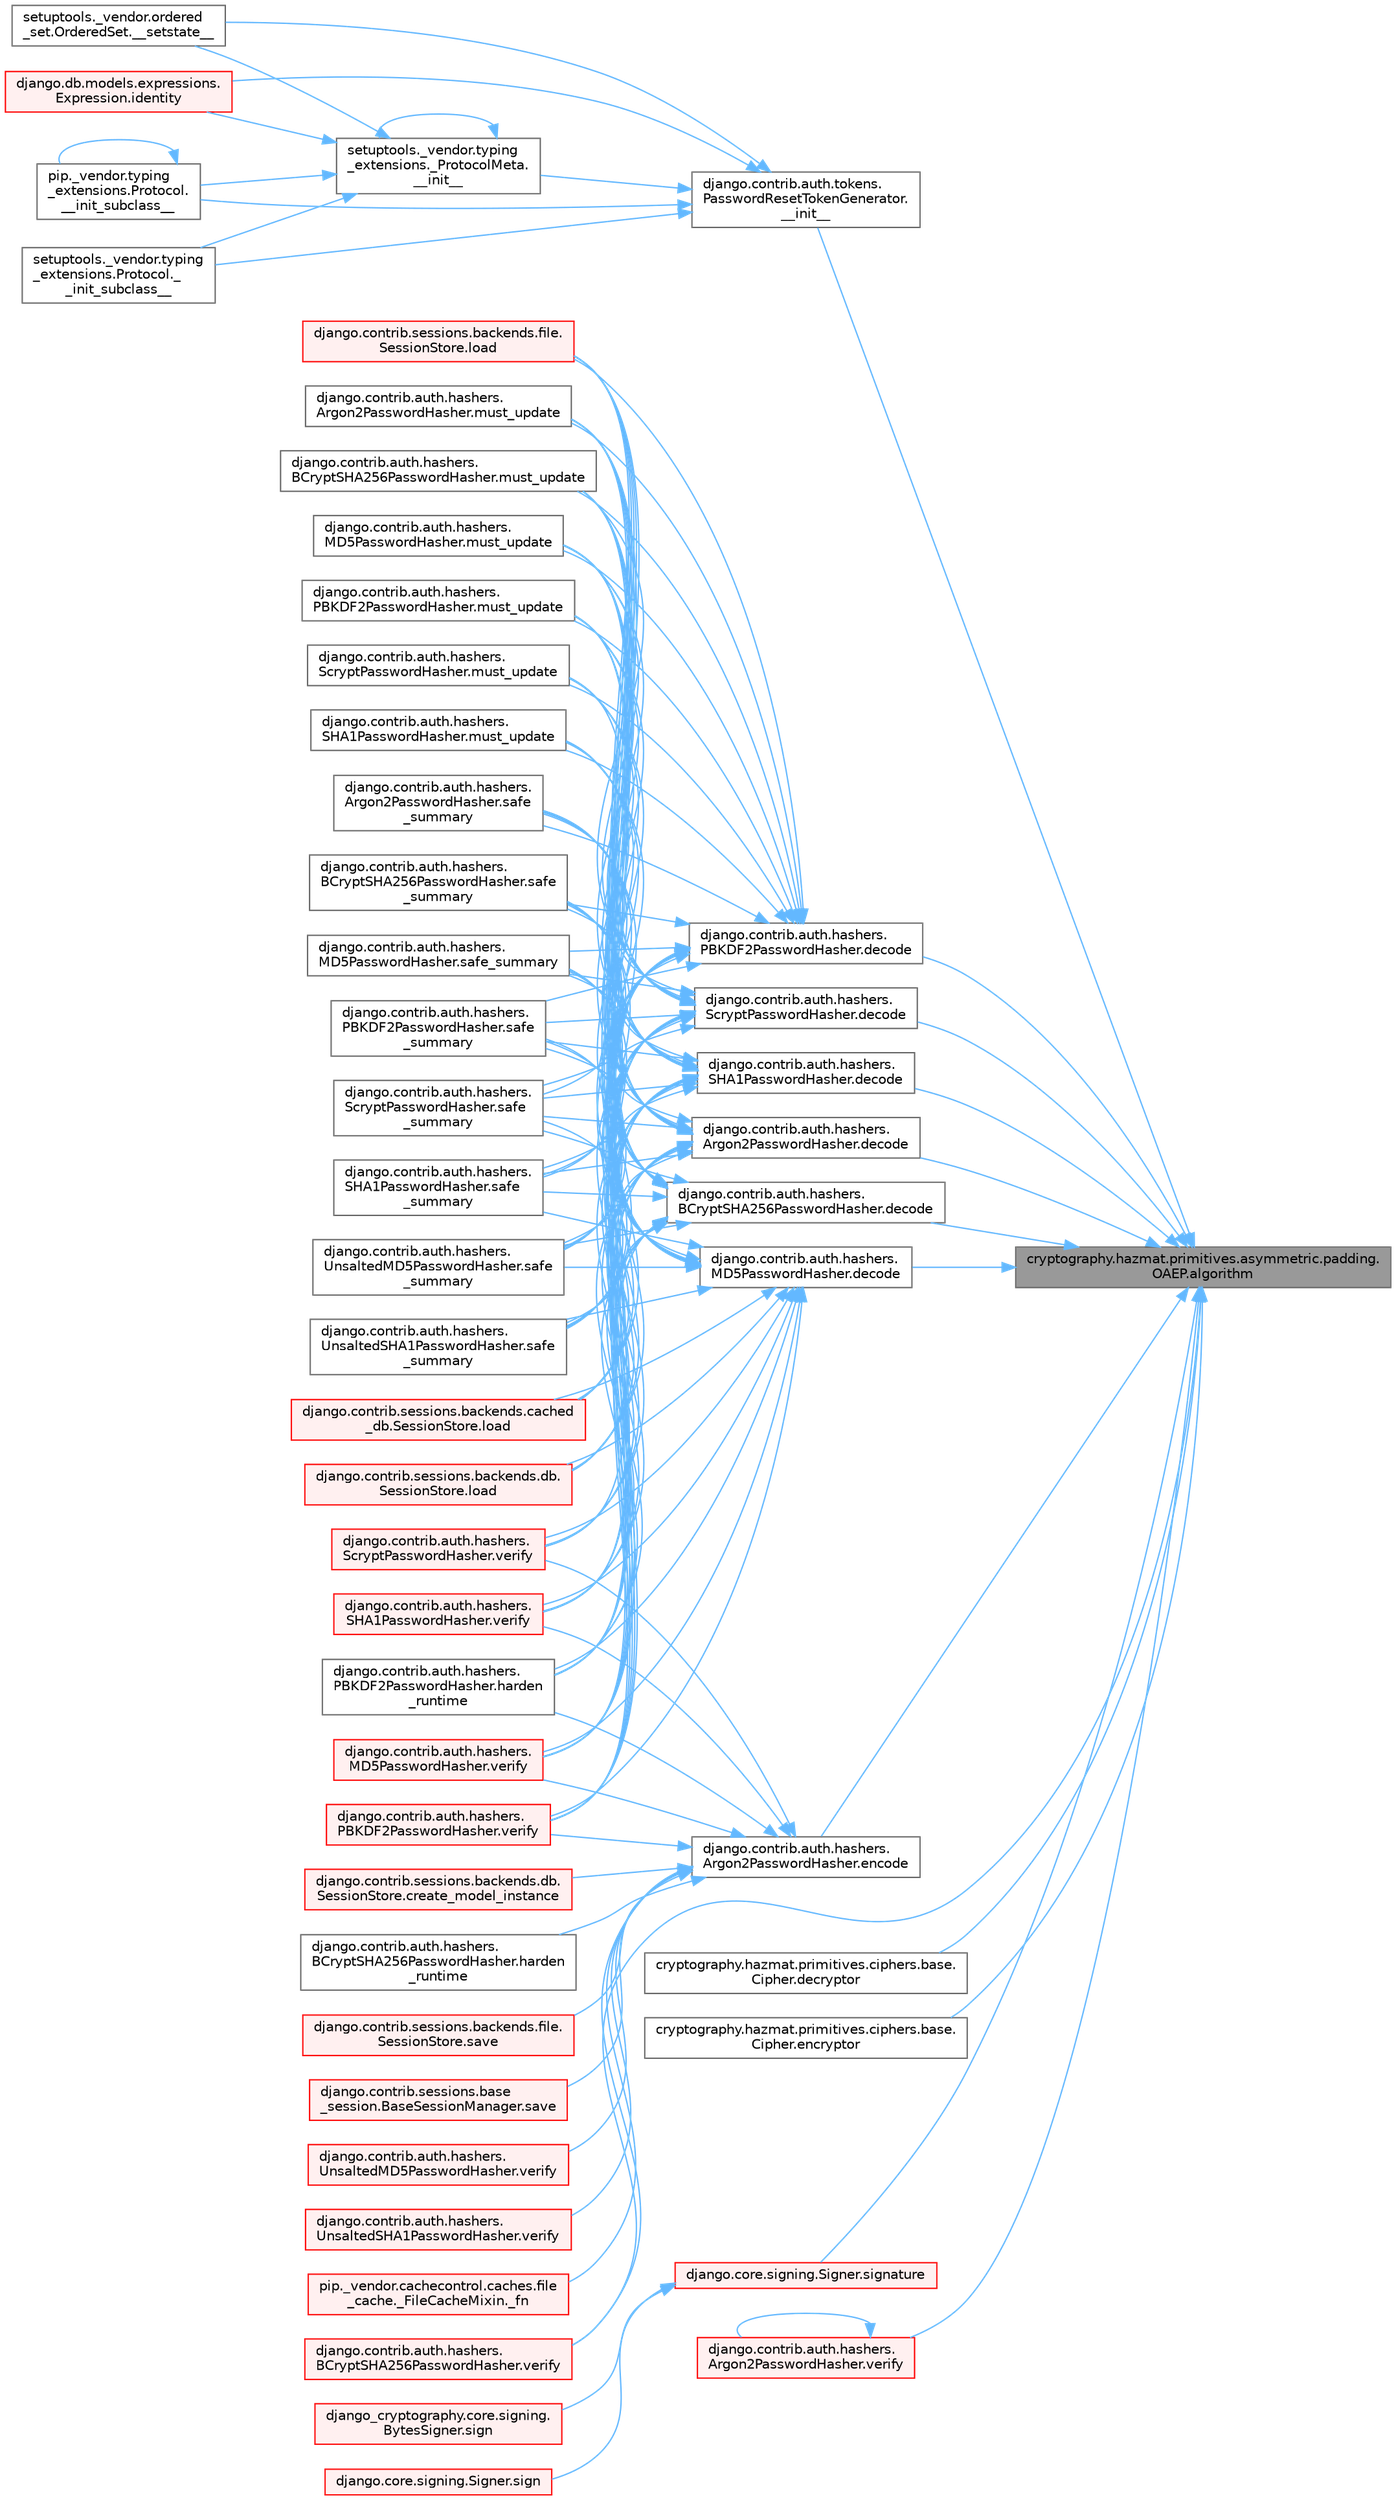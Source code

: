 digraph "cryptography.hazmat.primitives.asymmetric.padding.OAEP.algorithm"
{
 // LATEX_PDF_SIZE
  bgcolor="transparent";
  edge [fontname=Helvetica,fontsize=10,labelfontname=Helvetica,labelfontsize=10];
  node [fontname=Helvetica,fontsize=10,shape=box,height=0.2,width=0.4];
  rankdir="RL";
  Node1 [id="Node000001",label="cryptography.hazmat.primitives.asymmetric.padding.\lOAEP.algorithm",height=0.2,width=0.4,color="gray40", fillcolor="grey60", style="filled", fontcolor="black",tooltip=" "];
  Node1 -> Node2 [id="edge1_Node000001_Node000002",dir="back",color="steelblue1",style="solid",tooltip=" "];
  Node2 [id="Node000002",label="django.contrib.auth.tokens.\lPasswordResetTokenGenerator.\l__init__",height=0.2,width=0.4,color="grey40", fillcolor="white", style="filled",URL="$classdjango_1_1contrib_1_1auth_1_1tokens_1_1_password_reset_token_generator.html#a3c7df2058012f71d82b8c474b8dd8f5d",tooltip=" "];
  Node2 -> Node3 [id="edge2_Node000002_Node000003",dir="back",color="steelblue1",style="solid",tooltip=" "];
  Node3 [id="Node000003",label="setuptools._vendor.typing\l_extensions._ProtocolMeta.\l__init__",height=0.2,width=0.4,color="grey40", fillcolor="white", style="filled",URL="$classsetuptools_1_1__vendor_1_1typing__extensions_1_1___protocol_meta.html#a7bbaff8ac6d19534b46bca363ee0b43a",tooltip=" "];
  Node3 -> Node3 [id="edge3_Node000003_Node000003",dir="back",color="steelblue1",style="solid",tooltip=" "];
  Node3 -> Node4 [id="edge4_Node000003_Node000004",dir="back",color="steelblue1",style="solid",tooltip=" "];
  Node4 [id="Node000004",label="pip._vendor.typing\l_extensions.Protocol.\l__init_subclass__",height=0.2,width=0.4,color="grey40", fillcolor="white", style="filled",URL="$classpip_1_1__vendor_1_1typing__extensions_1_1_protocol.html#a2916efc86cebb8aba6deb7fd30b33988",tooltip=" "];
  Node4 -> Node4 [id="edge5_Node000004_Node000004",dir="back",color="steelblue1",style="solid",tooltip=" "];
  Node3 -> Node5 [id="edge6_Node000003_Node000005",dir="back",color="steelblue1",style="solid",tooltip=" "];
  Node5 [id="Node000005",label="setuptools._vendor.typing\l_extensions.Protocol._\l_init_subclass__",height=0.2,width=0.4,color="grey40", fillcolor="white", style="filled",URL="$classsetuptools_1_1__vendor_1_1typing__extensions_1_1_protocol.html#ac6cbebc092a4724ab3704c5334059874",tooltip=" "];
  Node3 -> Node6 [id="edge7_Node000003_Node000006",dir="back",color="steelblue1",style="solid",tooltip=" "];
  Node6 [id="Node000006",label="setuptools._vendor.ordered\l_set.OrderedSet.__setstate__",height=0.2,width=0.4,color="grey40", fillcolor="white", style="filled",URL="$classsetuptools_1_1__vendor_1_1ordered__set_1_1_ordered_set.html#aa7f7de9d987829525d06db565fe1b4a1",tooltip=" "];
  Node3 -> Node7 [id="edge8_Node000003_Node000007",dir="back",color="steelblue1",style="solid",tooltip=" "];
  Node7 [id="Node000007",label="django.db.models.expressions.\lExpression.identity",height=0.2,width=0.4,color="red", fillcolor="#FFF0F0", style="filled",URL="$classdjango_1_1db_1_1models_1_1expressions_1_1_expression.html#a10048810b5eb8641acf3bc150731b925",tooltip=" "];
  Node2 -> Node4 [id="edge9_Node000002_Node000004",dir="back",color="steelblue1",style="solid",tooltip=" "];
  Node2 -> Node5 [id="edge10_Node000002_Node000005",dir="back",color="steelblue1",style="solid",tooltip=" "];
  Node2 -> Node6 [id="edge11_Node000002_Node000006",dir="back",color="steelblue1",style="solid",tooltip=" "];
  Node2 -> Node7 [id="edge12_Node000002_Node000007",dir="back",color="steelblue1",style="solid",tooltip=" "];
  Node1 -> Node34 [id="edge13_Node000001_Node000034",dir="back",color="steelblue1",style="solid",tooltip=" "];
  Node34 [id="Node000034",label="django.contrib.auth.hashers.\lArgon2PasswordHasher.decode",height=0.2,width=0.4,color="grey40", fillcolor="white", style="filled",URL="$classdjango_1_1contrib_1_1auth_1_1hashers_1_1_argon2_password_hasher.html#a72d1d6fbe76db2c306ea80efb11110a4",tooltip=" "];
  Node34 -> Node35 [id="edge14_Node000034_Node000035",dir="back",color="steelblue1",style="solid",tooltip=" "];
  Node35 [id="Node000035",label="django.contrib.auth.hashers.\lPBKDF2PasswordHasher.harden\l_runtime",height=0.2,width=0.4,color="grey40", fillcolor="white", style="filled",URL="$classdjango_1_1contrib_1_1auth_1_1hashers_1_1_p_b_k_d_f2_password_hasher.html#ae7f1dcad47802823597610b026fae83a",tooltip=" "];
  Node34 -> Node36 [id="edge15_Node000034_Node000036",dir="back",color="steelblue1",style="solid",tooltip=" "];
  Node36 [id="Node000036",label="django.contrib.sessions.backends.cached\l_db.SessionStore.load",height=0.2,width=0.4,color="red", fillcolor="#FFF0F0", style="filled",URL="$classdjango_1_1contrib_1_1sessions_1_1backends_1_1cached__db_1_1_session_store.html#a0432d07f359fa8281304478688605af7",tooltip=" "];
  Node34 -> Node3165 [id="edge16_Node000034_Node003165",dir="back",color="steelblue1",style="solid",tooltip=" "];
  Node3165 [id="Node003165",label="django.contrib.sessions.backends.db.\lSessionStore.load",height=0.2,width=0.4,color="red", fillcolor="#FFF0F0", style="filled",URL="$classdjango_1_1contrib_1_1sessions_1_1backends_1_1db_1_1_session_store.html#aab3bc77d15c0a33590a72f92a2efc994",tooltip=" "];
  Node34 -> Node516 [id="edge17_Node000034_Node000516",dir="back",color="steelblue1",style="solid",tooltip=" "];
  Node516 [id="Node000516",label="django.contrib.sessions.backends.file.\lSessionStore.load",height=0.2,width=0.4,color="red", fillcolor="#FFF0F0", style="filled",URL="$classdjango_1_1contrib_1_1sessions_1_1backends_1_1file_1_1_session_store.html#a408fa63512306fbaa7bbb62742f0295f",tooltip=" "];
  Node34 -> Node3166 [id="edge18_Node000034_Node003166",dir="back",color="steelblue1",style="solid",tooltip=" "];
  Node3166 [id="Node003166",label="django.contrib.auth.hashers.\lArgon2PasswordHasher.must_update",height=0.2,width=0.4,color="grey40", fillcolor="white", style="filled",URL="$classdjango_1_1contrib_1_1auth_1_1hashers_1_1_argon2_password_hasher.html#a4d8d054683b5147b2228836536f8e0a3",tooltip=" "];
  Node34 -> Node3167 [id="edge19_Node000034_Node003167",dir="back",color="steelblue1",style="solid",tooltip=" "];
  Node3167 [id="Node003167",label="django.contrib.auth.hashers.\lBCryptSHA256PasswordHasher.must_update",height=0.2,width=0.4,color="grey40", fillcolor="white", style="filled",URL="$classdjango_1_1contrib_1_1auth_1_1hashers_1_1_b_crypt_s_h_a256_password_hasher.html#a0da47cb102c5bbb66cf2a88f02681fc4",tooltip=" "];
  Node34 -> Node3168 [id="edge20_Node000034_Node003168",dir="back",color="steelblue1",style="solid",tooltip=" "];
  Node3168 [id="Node003168",label="django.contrib.auth.hashers.\lMD5PasswordHasher.must_update",height=0.2,width=0.4,color="grey40", fillcolor="white", style="filled",URL="$classdjango_1_1contrib_1_1auth_1_1hashers_1_1_m_d5_password_hasher.html#ab94a37f578422009eb384a7d039be74c",tooltip=" "];
  Node34 -> Node3169 [id="edge21_Node000034_Node003169",dir="back",color="steelblue1",style="solid",tooltip=" "];
  Node3169 [id="Node003169",label="django.contrib.auth.hashers.\lPBKDF2PasswordHasher.must_update",height=0.2,width=0.4,color="grey40", fillcolor="white", style="filled",URL="$classdjango_1_1contrib_1_1auth_1_1hashers_1_1_p_b_k_d_f2_password_hasher.html#a2779a6ac57e7b11aa5b0f06ff2db0ae0",tooltip=" "];
  Node34 -> Node3170 [id="edge22_Node000034_Node003170",dir="back",color="steelblue1",style="solid",tooltip=" "];
  Node3170 [id="Node003170",label="django.contrib.auth.hashers.\lScryptPasswordHasher.must_update",height=0.2,width=0.4,color="grey40", fillcolor="white", style="filled",URL="$classdjango_1_1contrib_1_1auth_1_1hashers_1_1_scrypt_password_hasher.html#ad7430c0123af2934cfb00a1df1e98013",tooltip=" "];
  Node34 -> Node3171 [id="edge23_Node000034_Node003171",dir="back",color="steelblue1",style="solid",tooltip=" "];
  Node3171 [id="Node003171",label="django.contrib.auth.hashers.\lSHA1PasswordHasher.must_update",height=0.2,width=0.4,color="grey40", fillcolor="white", style="filled",URL="$classdjango_1_1contrib_1_1auth_1_1hashers_1_1_s_h_a1_password_hasher.html#a48710ac799dfafff9063e9c3c257879b",tooltip=" "];
  Node34 -> Node3172 [id="edge24_Node000034_Node003172",dir="back",color="steelblue1",style="solid",tooltip=" "];
  Node3172 [id="Node003172",label="django.contrib.auth.hashers.\lArgon2PasswordHasher.safe\l_summary",height=0.2,width=0.4,color="grey40", fillcolor="white", style="filled",URL="$classdjango_1_1contrib_1_1auth_1_1hashers_1_1_argon2_password_hasher.html#a12accfa1720c447a39dfe2f00072b4bd",tooltip=" "];
  Node34 -> Node3173 [id="edge25_Node000034_Node003173",dir="back",color="steelblue1",style="solid",tooltip=" "];
  Node3173 [id="Node003173",label="django.contrib.auth.hashers.\lBCryptSHA256PasswordHasher.safe\l_summary",height=0.2,width=0.4,color="grey40", fillcolor="white", style="filled",URL="$classdjango_1_1contrib_1_1auth_1_1hashers_1_1_b_crypt_s_h_a256_password_hasher.html#a8db6b0f1a9bc0c11380da6b595261419",tooltip=" "];
  Node34 -> Node3174 [id="edge26_Node000034_Node003174",dir="back",color="steelblue1",style="solid",tooltip=" "];
  Node3174 [id="Node003174",label="django.contrib.auth.hashers.\lMD5PasswordHasher.safe_summary",height=0.2,width=0.4,color="grey40", fillcolor="white", style="filled",URL="$classdjango_1_1contrib_1_1auth_1_1hashers_1_1_m_d5_password_hasher.html#aa9ab9e843c2395868e413e2114d95c53",tooltip=" "];
  Node34 -> Node3175 [id="edge27_Node000034_Node003175",dir="back",color="steelblue1",style="solid",tooltip=" "];
  Node3175 [id="Node003175",label="django.contrib.auth.hashers.\lPBKDF2PasswordHasher.safe\l_summary",height=0.2,width=0.4,color="grey40", fillcolor="white", style="filled",URL="$classdjango_1_1contrib_1_1auth_1_1hashers_1_1_p_b_k_d_f2_password_hasher.html#abc89dd47acbf388179b1559b9175ab9c",tooltip=" "];
  Node34 -> Node3176 [id="edge28_Node000034_Node003176",dir="back",color="steelblue1",style="solid",tooltip=" "];
  Node3176 [id="Node003176",label="django.contrib.auth.hashers.\lScryptPasswordHasher.safe\l_summary",height=0.2,width=0.4,color="grey40", fillcolor="white", style="filled",URL="$classdjango_1_1contrib_1_1auth_1_1hashers_1_1_scrypt_password_hasher.html#ad8b9a2f43b3b5a6a8ca1f4d55ed354e7",tooltip=" "];
  Node34 -> Node3177 [id="edge29_Node000034_Node003177",dir="back",color="steelblue1",style="solid",tooltip=" "];
  Node3177 [id="Node003177",label="django.contrib.auth.hashers.\lSHA1PasswordHasher.safe\l_summary",height=0.2,width=0.4,color="grey40", fillcolor="white", style="filled",URL="$classdjango_1_1contrib_1_1auth_1_1hashers_1_1_s_h_a1_password_hasher.html#af0401ddc75458ced75d0a4ba09da337e",tooltip=" "];
  Node34 -> Node3178 [id="edge30_Node000034_Node003178",dir="back",color="steelblue1",style="solid",tooltip=" "];
  Node3178 [id="Node003178",label="django.contrib.auth.hashers.\lUnsaltedMD5PasswordHasher.safe\l_summary",height=0.2,width=0.4,color="grey40", fillcolor="white", style="filled",URL="$classdjango_1_1contrib_1_1auth_1_1hashers_1_1_unsalted_m_d5_password_hasher.html#a04311fccf82d7ee1d53dd5979e13efda",tooltip=" "];
  Node34 -> Node3179 [id="edge31_Node000034_Node003179",dir="back",color="steelblue1",style="solid",tooltip=" "];
  Node3179 [id="Node003179",label="django.contrib.auth.hashers.\lUnsaltedSHA1PasswordHasher.safe\l_summary",height=0.2,width=0.4,color="grey40", fillcolor="white", style="filled",URL="$classdjango_1_1contrib_1_1auth_1_1hashers_1_1_unsalted_s_h_a1_password_hasher.html#a78e95b00b0999cf4b19e747e63fa51f8",tooltip=" "];
  Node34 -> Node3015 [id="edge32_Node000034_Node003015",dir="back",color="steelblue1",style="solid",tooltip=" "];
  Node3015 [id="Node003015",label="django.contrib.auth.hashers.\lMD5PasswordHasher.verify",height=0.2,width=0.4,color="red", fillcolor="#FFF0F0", style="filled",URL="$classdjango_1_1contrib_1_1auth_1_1hashers_1_1_m_d5_password_hasher.html#a5ee1720bbd104f7f53ced6d0f7847393",tooltip=" "];
  Node34 -> Node3016 [id="edge33_Node000034_Node003016",dir="back",color="steelblue1",style="solid",tooltip=" "];
  Node3016 [id="Node003016",label="django.contrib.auth.hashers.\lPBKDF2PasswordHasher.verify",height=0.2,width=0.4,color="red", fillcolor="#FFF0F0", style="filled",URL="$classdjango_1_1contrib_1_1auth_1_1hashers_1_1_p_b_k_d_f2_password_hasher.html#a769f11e83d4f84b6a1aa2414aa345a96",tooltip=" "];
  Node34 -> Node3017 [id="edge34_Node000034_Node003017",dir="back",color="steelblue1",style="solid",tooltip=" "];
  Node3017 [id="Node003017",label="django.contrib.auth.hashers.\lScryptPasswordHasher.verify",height=0.2,width=0.4,color="red", fillcolor="#FFF0F0", style="filled",URL="$classdjango_1_1contrib_1_1auth_1_1hashers_1_1_scrypt_password_hasher.html#ae1fe41459b9b8cc72115d2f8c01f6776",tooltip=" "];
  Node34 -> Node3018 [id="edge35_Node000034_Node003018",dir="back",color="steelblue1",style="solid",tooltip=" "];
  Node3018 [id="Node003018",label="django.contrib.auth.hashers.\lSHA1PasswordHasher.verify",height=0.2,width=0.4,color="red", fillcolor="#FFF0F0", style="filled",URL="$classdjango_1_1contrib_1_1auth_1_1hashers_1_1_s_h_a1_password_hasher.html#a5ac2a7038875bc3da2654b03c1ae2716",tooltip=" "];
  Node1 -> Node3180 [id="edge36_Node000001_Node003180",dir="back",color="steelblue1",style="solid",tooltip=" "];
  Node3180 [id="Node003180",label="django.contrib.auth.hashers.\lBCryptSHA256PasswordHasher.decode",height=0.2,width=0.4,color="grey40", fillcolor="white", style="filled",URL="$classdjango_1_1contrib_1_1auth_1_1hashers_1_1_b_crypt_s_h_a256_password_hasher.html#a65f0917523b0e9b3de12041c56a05348",tooltip=" "];
  Node3180 -> Node35 [id="edge37_Node003180_Node000035",dir="back",color="steelblue1",style="solid",tooltip=" "];
  Node3180 -> Node36 [id="edge38_Node003180_Node000036",dir="back",color="steelblue1",style="solid",tooltip=" "];
  Node3180 -> Node3165 [id="edge39_Node003180_Node003165",dir="back",color="steelblue1",style="solid",tooltip=" "];
  Node3180 -> Node516 [id="edge40_Node003180_Node000516",dir="back",color="steelblue1",style="solid",tooltip=" "];
  Node3180 -> Node3166 [id="edge41_Node003180_Node003166",dir="back",color="steelblue1",style="solid",tooltip=" "];
  Node3180 -> Node3167 [id="edge42_Node003180_Node003167",dir="back",color="steelblue1",style="solid",tooltip=" "];
  Node3180 -> Node3168 [id="edge43_Node003180_Node003168",dir="back",color="steelblue1",style="solid",tooltip=" "];
  Node3180 -> Node3169 [id="edge44_Node003180_Node003169",dir="back",color="steelblue1",style="solid",tooltip=" "];
  Node3180 -> Node3170 [id="edge45_Node003180_Node003170",dir="back",color="steelblue1",style="solid",tooltip=" "];
  Node3180 -> Node3171 [id="edge46_Node003180_Node003171",dir="back",color="steelblue1",style="solid",tooltip=" "];
  Node3180 -> Node3172 [id="edge47_Node003180_Node003172",dir="back",color="steelblue1",style="solid",tooltip=" "];
  Node3180 -> Node3173 [id="edge48_Node003180_Node003173",dir="back",color="steelblue1",style="solid",tooltip=" "];
  Node3180 -> Node3174 [id="edge49_Node003180_Node003174",dir="back",color="steelblue1",style="solid",tooltip=" "];
  Node3180 -> Node3175 [id="edge50_Node003180_Node003175",dir="back",color="steelblue1",style="solid",tooltip=" "];
  Node3180 -> Node3176 [id="edge51_Node003180_Node003176",dir="back",color="steelblue1",style="solid",tooltip=" "];
  Node3180 -> Node3177 [id="edge52_Node003180_Node003177",dir="back",color="steelblue1",style="solid",tooltip=" "];
  Node3180 -> Node3178 [id="edge53_Node003180_Node003178",dir="back",color="steelblue1",style="solid",tooltip=" "];
  Node3180 -> Node3179 [id="edge54_Node003180_Node003179",dir="back",color="steelblue1",style="solid",tooltip=" "];
  Node3180 -> Node3015 [id="edge55_Node003180_Node003015",dir="back",color="steelblue1",style="solid",tooltip=" "];
  Node3180 -> Node3016 [id="edge56_Node003180_Node003016",dir="back",color="steelblue1",style="solid",tooltip=" "];
  Node3180 -> Node3017 [id="edge57_Node003180_Node003017",dir="back",color="steelblue1",style="solid",tooltip=" "];
  Node3180 -> Node3018 [id="edge58_Node003180_Node003018",dir="back",color="steelblue1",style="solid",tooltip=" "];
  Node1 -> Node3181 [id="edge59_Node000001_Node003181",dir="back",color="steelblue1",style="solid",tooltip=" "];
  Node3181 [id="Node003181",label="django.contrib.auth.hashers.\lMD5PasswordHasher.decode",height=0.2,width=0.4,color="grey40", fillcolor="white", style="filled",URL="$classdjango_1_1contrib_1_1auth_1_1hashers_1_1_m_d5_password_hasher.html#a062f78c51cd95a88ffa4c57cf62b8f53",tooltip=" "];
  Node3181 -> Node35 [id="edge60_Node003181_Node000035",dir="back",color="steelblue1",style="solid",tooltip=" "];
  Node3181 -> Node36 [id="edge61_Node003181_Node000036",dir="back",color="steelblue1",style="solid",tooltip=" "];
  Node3181 -> Node3165 [id="edge62_Node003181_Node003165",dir="back",color="steelblue1",style="solid",tooltip=" "];
  Node3181 -> Node516 [id="edge63_Node003181_Node000516",dir="back",color="steelblue1",style="solid",tooltip=" "];
  Node3181 -> Node3166 [id="edge64_Node003181_Node003166",dir="back",color="steelblue1",style="solid",tooltip=" "];
  Node3181 -> Node3167 [id="edge65_Node003181_Node003167",dir="back",color="steelblue1",style="solid",tooltip=" "];
  Node3181 -> Node3168 [id="edge66_Node003181_Node003168",dir="back",color="steelblue1",style="solid",tooltip=" "];
  Node3181 -> Node3169 [id="edge67_Node003181_Node003169",dir="back",color="steelblue1",style="solid",tooltip=" "];
  Node3181 -> Node3170 [id="edge68_Node003181_Node003170",dir="back",color="steelblue1",style="solid",tooltip=" "];
  Node3181 -> Node3171 [id="edge69_Node003181_Node003171",dir="back",color="steelblue1",style="solid",tooltip=" "];
  Node3181 -> Node3172 [id="edge70_Node003181_Node003172",dir="back",color="steelblue1",style="solid",tooltip=" "];
  Node3181 -> Node3173 [id="edge71_Node003181_Node003173",dir="back",color="steelblue1",style="solid",tooltip=" "];
  Node3181 -> Node3174 [id="edge72_Node003181_Node003174",dir="back",color="steelblue1",style="solid",tooltip=" "];
  Node3181 -> Node3175 [id="edge73_Node003181_Node003175",dir="back",color="steelblue1",style="solid",tooltip=" "];
  Node3181 -> Node3176 [id="edge74_Node003181_Node003176",dir="back",color="steelblue1",style="solid",tooltip=" "];
  Node3181 -> Node3177 [id="edge75_Node003181_Node003177",dir="back",color="steelblue1",style="solid",tooltip=" "];
  Node3181 -> Node3178 [id="edge76_Node003181_Node003178",dir="back",color="steelblue1",style="solid",tooltip=" "];
  Node3181 -> Node3179 [id="edge77_Node003181_Node003179",dir="back",color="steelblue1",style="solid",tooltip=" "];
  Node3181 -> Node3015 [id="edge78_Node003181_Node003015",dir="back",color="steelblue1",style="solid",tooltip=" "];
  Node3181 -> Node3016 [id="edge79_Node003181_Node003016",dir="back",color="steelblue1",style="solid",tooltip=" "];
  Node3181 -> Node3017 [id="edge80_Node003181_Node003017",dir="back",color="steelblue1",style="solid",tooltip=" "];
  Node3181 -> Node3018 [id="edge81_Node003181_Node003018",dir="back",color="steelblue1",style="solid",tooltip=" "];
  Node1 -> Node3182 [id="edge82_Node000001_Node003182",dir="back",color="steelblue1",style="solid",tooltip=" "];
  Node3182 [id="Node003182",label="django.contrib.auth.hashers.\lPBKDF2PasswordHasher.decode",height=0.2,width=0.4,color="grey40", fillcolor="white", style="filled",URL="$classdjango_1_1contrib_1_1auth_1_1hashers_1_1_p_b_k_d_f2_password_hasher.html#ac8e3981a38d06416864c0498d1c88984",tooltip=" "];
  Node3182 -> Node35 [id="edge83_Node003182_Node000035",dir="back",color="steelblue1",style="solid",tooltip=" "];
  Node3182 -> Node36 [id="edge84_Node003182_Node000036",dir="back",color="steelblue1",style="solid",tooltip=" "];
  Node3182 -> Node3165 [id="edge85_Node003182_Node003165",dir="back",color="steelblue1",style="solid",tooltip=" "];
  Node3182 -> Node516 [id="edge86_Node003182_Node000516",dir="back",color="steelblue1",style="solid",tooltip=" "];
  Node3182 -> Node3166 [id="edge87_Node003182_Node003166",dir="back",color="steelblue1",style="solid",tooltip=" "];
  Node3182 -> Node3167 [id="edge88_Node003182_Node003167",dir="back",color="steelblue1",style="solid",tooltip=" "];
  Node3182 -> Node3168 [id="edge89_Node003182_Node003168",dir="back",color="steelblue1",style="solid",tooltip=" "];
  Node3182 -> Node3169 [id="edge90_Node003182_Node003169",dir="back",color="steelblue1",style="solid",tooltip=" "];
  Node3182 -> Node3170 [id="edge91_Node003182_Node003170",dir="back",color="steelblue1",style="solid",tooltip=" "];
  Node3182 -> Node3171 [id="edge92_Node003182_Node003171",dir="back",color="steelblue1",style="solid",tooltip=" "];
  Node3182 -> Node3172 [id="edge93_Node003182_Node003172",dir="back",color="steelblue1",style="solid",tooltip=" "];
  Node3182 -> Node3173 [id="edge94_Node003182_Node003173",dir="back",color="steelblue1",style="solid",tooltip=" "];
  Node3182 -> Node3174 [id="edge95_Node003182_Node003174",dir="back",color="steelblue1",style="solid",tooltip=" "];
  Node3182 -> Node3175 [id="edge96_Node003182_Node003175",dir="back",color="steelblue1",style="solid",tooltip=" "];
  Node3182 -> Node3176 [id="edge97_Node003182_Node003176",dir="back",color="steelblue1",style="solid",tooltip=" "];
  Node3182 -> Node3177 [id="edge98_Node003182_Node003177",dir="back",color="steelblue1",style="solid",tooltip=" "];
  Node3182 -> Node3178 [id="edge99_Node003182_Node003178",dir="back",color="steelblue1",style="solid",tooltip=" "];
  Node3182 -> Node3179 [id="edge100_Node003182_Node003179",dir="back",color="steelblue1",style="solid",tooltip=" "];
  Node3182 -> Node3015 [id="edge101_Node003182_Node003015",dir="back",color="steelblue1",style="solid",tooltip=" "];
  Node3182 -> Node3016 [id="edge102_Node003182_Node003016",dir="back",color="steelblue1",style="solid",tooltip=" "];
  Node3182 -> Node3017 [id="edge103_Node003182_Node003017",dir="back",color="steelblue1",style="solid",tooltip=" "];
  Node3182 -> Node3018 [id="edge104_Node003182_Node003018",dir="back",color="steelblue1",style="solid",tooltip=" "];
  Node1 -> Node3183 [id="edge105_Node000001_Node003183",dir="back",color="steelblue1",style="solid",tooltip=" "];
  Node3183 [id="Node003183",label="django.contrib.auth.hashers.\lScryptPasswordHasher.decode",height=0.2,width=0.4,color="grey40", fillcolor="white", style="filled",URL="$classdjango_1_1contrib_1_1auth_1_1hashers_1_1_scrypt_password_hasher.html#a68f81270bf17d88e1056ec9ad87878ae",tooltip=" "];
  Node3183 -> Node35 [id="edge106_Node003183_Node000035",dir="back",color="steelblue1",style="solid",tooltip=" "];
  Node3183 -> Node36 [id="edge107_Node003183_Node000036",dir="back",color="steelblue1",style="solid",tooltip=" "];
  Node3183 -> Node3165 [id="edge108_Node003183_Node003165",dir="back",color="steelblue1",style="solid",tooltip=" "];
  Node3183 -> Node516 [id="edge109_Node003183_Node000516",dir="back",color="steelblue1",style="solid",tooltip=" "];
  Node3183 -> Node3166 [id="edge110_Node003183_Node003166",dir="back",color="steelblue1",style="solid",tooltip=" "];
  Node3183 -> Node3167 [id="edge111_Node003183_Node003167",dir="back",color="steelblue1",style="solid",tooltip=" "];
  Node3183 -> Node3168 [id="edge112_Node003183_Node003168",dir="back",color="steelblue1",style="solid",tooltip=" "];
  Node3183 -> Node3169 [id="edge113_Node003183_Node003169",dir="back",color="steelblue1",style="solid",tooltip=" "];
  Node3183 -> Node3170 [id="edge114_Node003183_Node003170",dir="back",color="steelblue1",style="solid",tooltip=" "];
  Node3183 -> Node3171 [id="edge115_Node003183_Node003171",dir="back",color="steelblue1",style="solid",tooltip=" "];
  Node3183 -> Node3172 [id="edge116_Node003183_Node003172",dir="back",color="steelblue1",style="solid",tooltip=" "];
  Node3183 -> Node3173 [id="edge117_Node003183_Node003173",dir="back",color="steelblue1",style="solid",tooltip=" "];
  Node3183 -> Node3174 [id="edge118_Node003183_Node003174",dir="back",color="steelblue1",style="solid",tooltip=" "];
  Node3183 -> Node3175 [id="edge119_Node003183_Node003175",dir="back",color="steelblue1",style="solid",tooltip=" "];
  Node3183 -> Node3176 [id="edge120_Node003183_Node003176",dir="back",color="steelblue1",style="solid",tooltip=" "];
  Node3183 -> Node3177 [id="edge121_Node003183_Node003177",dir="back",color="steelblue1",style="solid",tooltip=" "];
  Node3183 -> Node3178 [id="edge122_Node003183_Node003178",dir="back",color="steelblue1",style="solid",tooltip=" "];
  Node3183 -> Node3179 [id="edge123_Node003183_Node003179",dir="back",color="steelblue1",style="solid",tooltip=" "];
  Node3183 -> Node3015 [id="edge124_Node003183_Node003015",dir="back",color="steelblue1",style="solid",tooltip=" "];
  Node3183 -> Node3016 [id="edge125_Node003183_Node003016",dir="back",color="steelblue1",style="solid",tooltip=" "];
  Node3183 -> Node3017 [id="edge126_Node003183_Node003017",dir="back",color="steelblue1",style="solid",tooltip=" "];
  Node3183 -> Node3018 [id="edge127_Node003183_Node003018",dir="back",color="steelblue1",style="solid",tooltip=" "];
  Node1 -> Node3184 [id="edge128_Node000001_Node003184",dir="back",color="steelblue1",style="solid",tooltip=" "];
  Node3184 [id="Node003184",label="django.contrib.auth.hashers.\lSHA1PasswordHasher.decode",height=0.2,width=0.4,color="grey40", fillcolor="white", style="filled",URL="$classdjango_1_1contrib_1_1auth_1_1hashers_1_1_s_h_a1_password_hasher.html#a33ceeb213d22d5e240e6f9abe88ff364",tooltip=" "];
  Node3184 -> Node35 [id="edge129_Node003184_Node000035",dir="back",color="steelblue1",style="solid",tooltip=" "];
  Node3184 -> Node36 [id="edge130_Node003184_Node000036",dir="back",color="steelblue1",style="solid",tooltip=" "];
  Node3184 -> Node3165 [id="edge131_Node003184_Node003165",dir="back",color="steelblue1",style="solid",tooltip=" "];
  Node3184 -> Node516 [id="edge132_Node003184_Node000516",dir="back",color="steelblue1",style="solid",tooltip=" "];
  Node3184 -> Node3166 [id="edge133_Node003184_Node003166",dir="back",color="steelblue1",style="solid",tooltip=" "];
  Node3184 -> Node3167 [id="edge134_Node003184_Node003167",dir="back",color="steelblue1",style="solid",tooltip=" "];
  Node3184 -> Node3168 [id="edge135_Node003184_Node003168",dir="back",color="steelblue1",style="solid",tooltip=" "];
  Node3184 -> Node3169 [id="edge136_Node003184_Node003169",dir="back",color="steelblue1",style="solid",tooltip=" "];
  Node3184 -> Node3170 [id="edge137_Node003184_Node003170",dir="back",color="steelblue1",style="solid",tooltip=" "];
  Node3184 -> Node3171 [id="edge138_Node003184_Node003171",dir="back",color="steelblue1",style="solid",tooltip=" "];
  Node3184 -> Node3172 [id="edge139_Node003184_Node003172",dir="back",color="steelblue1",style="solid",tooltip=" "];
  Node3184 -> Node3173 [id="edge140_Node003184_Node003173",dir="back",color="steelblue1",style="solid",tooltip=" "];
  Node3184 -> Node3174 [id="edge141_Node003184_Node003174",dir="back",color="steelblue1",style="solid",tooltip=" "];
  Node3184 -> Node3175 [id="edge142_Node003184_Node003175",dir="back",color="steelblue1",style="solid",tooltip=" "];
  Node3184 -> Node3176 [id="edge143_Node003184_Node003176",dir="back",color="steelblue1",style="solid",tooltip=" "];
  Node3184 -> Node3177 [id="edge144_Node003184_Node003177",dir="back",color="steelblue1",style="solid",tooltip=" "];
  Node3184 -> Node3178 [id="edge145_Node003184_Node003178",dir="back",color="steelblue1",style="solid",tooltip=" "];
  Node3184 -> Node3179 [id="edge146_Node003184_Node003179",dir="back",color="steelblue1",style="solid",tooltip=" "];
  Node3184 -> Node3015 [id="edge147_Node003184_Node003015",dir="back",color="steelblue1",style="solid",tooltip=" "];
  Node3184 -> Node3016 [id="edge148_Node003184_Node003016",dir="back",color="steelblue1",style="solid",tooltip=" "];
  Node3184 -> Node3017 [id="edge149_Node003184_Node003017",dir="back",color="steelblue1",style="solid",tooltip=" "];
  Node3184 -> Node3018 [id="edge150_Node003184_Node003018",dir="back",color="steelblue1",style="solid",tooltip=" "];
  Node1 -> Node771 [id="edge151_Node000001_Node000771",dir="back",color="steelblue1",style="solid",tooltip=" "];
  Node771 [id="Node000771",label="cryptography.hazmat.primitives.ciphers.base.\lCipher.decryptor",height=0.2,width=0.4,color="grey40", fillcolor="white", style="filled",URL="$classcryptography_1_1hazmat_1_1primitives_1_1ciphers_1_1base_1_1_cipher.html#a90e018d920080ff8e875a6a0322732ff",tooltip=" "];
  Node1 -> Node299 [id="edge152_Node000001_Node000299",dir="back",color="steelblue1",style="solid",tooltip=" "];
  Node299 [id="Node000299",label="django.contrib.auth.hashers.\lArgon2PasswordHasher.encode",height=0.2,width=0.4,color="grey40", fillcolor="white", style="filled",URL="$classdjango_1_1contrib_1_1auth_1_1hashers_1_1_argon2_password_hasher.html#a0ed201c5832e89c4a3272c737dfc7567",tooltip=" "];
  Node299 -> Node300 [id="edge153_Node000299_Node000300",dir="back",color="steelblue1",style="solid",tooltip=" "];
  Node300 [id="Node000300",label="pip._vendor.cachecontrol.caches.file\l_cache._FileCacheMixin._fn",height=0.2,width=0.4,color="red", fillcolor="#FFF0F0", style="filled",URL="$classpip_1_1__vendor_1_1cachecontrol_1_1caches_1_1file__cache_1_1___file_cache_mixin.html#a8e94253502ca252f8c8ca1e4921fd42f",tooltip=" "];
  Node299 -> Node1636 [id="edge154_Node000299_Node001636",dir="back",color="steelblue1",style="solid",tooltip=" "];
  Node1636 [id="Node001636",label="django.contrib.sessions.backends.db.\lSessionStore.create_model_instance",height=0.2,width=0.4,color="red", fillcolor="#FFF0F0", style="filled",URL="$classdjango_1_1contrib_1_1sessions_1_1backends_1_1db_1_1_session_store.html#a0a3de585eb81b76b2c9c405702a7a563",tooltip=" "];
  Node299 -> Node3012 [id="edge155_Node000299_Node003012",dir="back",color="steelblue1",style="solid",tooltip=" "];
  Node3012 [id="Node003012",label="django.contrib.auth.hashers.\lBCryptSHA256PasswordHasher.harden\l_runtime",height=0.2,width=0.4,color="grey40", fillcolor="white", style="filled",URL="$classdjango_1_1contrib_1_1auth_1_1hashers_1_1_b_crypt_s_h_a256_password_hasher.html#aeb2d930973f5a8b0a605c789332df5b0",tooltip=" "];
  Node299 -> Node35 [id="edge156_Node000299_Node000035",dir="back",color="steelblue1",style="solid",tooltip=" "];
  Node299 -> Node681 [id="edge157_Node000299_Node000681",dir="back",color="steelblue1",style="solid",tooltip=" "];
  Node681 [id="Node000681",label="django.contrib.sessions.backends.file.\lSessionStore.save",height=0.2,width=0.4,color="red", fillcolor="#FFF0F0", style="filled",URL="$classdjango_1_1contrib_1_1sessions_1_1backends_1_1file_1_1_session_store.html#af170f9c112376eb1627509287bf9620f",tooltip=" "];
  Node299 -> Node3013 [id="edge158_Node000299_Node003013",dir="back",color="steelblue1",style="solid",tooltip=" "];
  Node3013 [id="Node003013",label="django.contrib.sessions.base\l_session.BaseSessionManager.save",height=0.2,width=0.4,color="red", fillcolor="#FFF0F0", style="filled",URL="$classdjango_1_1contrib_1_1sessions_1_1base__session_1_1_base_session_manager.html#a323bed24720881f2b0c3e3fce57c1a5a",tooltip=" "];
  Node299 -> Node3014 [id="edge159_Node000299_Node003014",dir="back",color="steelblue1",style="solid",tooltip=" "];
  Node3014 [id="Node003014",label="django.contrib.auth.hashers.\lBCryptSHA256PasswordHasher.verify",height=0.2,width=0.4,color="red", fillcolor="#FFF0F0", style="filled",URL="$classdjango_1_1contrib_1_1auth_1_1hashers_1_1_b_crypt_s_h_a256_password_hasher.html#aace67824fb9a74b812da9e723c452182",tooltip=" "];
  Node299 -> Node3015 [id="edge160_Node000299_Node003015",dir="back",color="steelblue1",style="solid",tooltip=" "];
  Node299 -> Node3016 [id="edge161_Node000299_Node003016",dir="back",color="steelblue1",style="solid",tooltip=" "];
  Node299 -> Node3017 [id="edge162_Node000299_Node003017",dir="back",color="steelblue1",style="solid",tooltip=" "];
  Node299 -> Node3018 [id="edge163_Node000299_Node003018",dir="back",color="steelblue1",style="solid",tooltip=" "];
  Node299 -> Node3019 [id="edge164_Node000299_Node003019",dir="back",color="steelblue1",style="solid",tooltip=" "];
  Node3019 [id="Node003019",label="django.contrib.auth.hashers.\lUnsaltedMD5PasswordHasher.verify",height=0.2,width=0.4,color="red", fillcolor="#FFF0F0", style="filled",URL="$classdjango_1_1contrib_1_1auth_1_1hashers_1_1_unsalted_m_d5_password_hasher.html#ad634eb70221559f3132f12171b8ebae0",tooltip=" "];
  Node299 -> Node3020 [id="edge165_Node000299_Node003020",dir="back",color="steelblue1",style="solid",tooltip=" "];
  Node3020 [id="Node003020",label="django.contrib.auth.hashers.\lUnsaltedSHA1PasswordHasher.verify",height=0.2,width=0.4,color="red", fillcolor="#FFF0F0", style="filled",URL="$classdjango_1_1contrib_1_1auth_1_1hashers_1_1_unsalted_s_h_a1_password_hasher.html#ad4dd5a8b681866ea72b2b9b8b1f3a552",tooltip=" "];
  Node1 -> Node772 [id="edge166_Node000001_Node000772",dir="back",color="steelblue1",style="solid",tooltip=" "];
  Node772 [id="Node000772",label="cryptography.hazmat.primitives.ciphers.base.\lCipher.encryptor",height=0.2,width=0.4,color="grey40", fillcolor="white", style="filled",URL="$classcryptography_1_1hazmat_1_1primitives_1_1ciphers_1_1base_1_1_cipher.html#ace8a438ee7f9f3d4a4ed76b285219c3c",tooltip=" "];
  Node1 -> Node3023 [id="edge167_Node000001_Node003023",dir="back",color="steelblue1",style="solid",tooltip=" "];
  Node3023 [id="Node003023",label="django.core.signing.Signer.signature",height=0.2,width=0.4,color="red", fillcolor="#FFF0F0", style="filled",URL="$classdjango_1_1core_1_1signing_1_1_signer.html#a7f07d25e055e1c12121ac821012efb46",tooltip=" "];
  Node3023 -> Node1497 [id="edge168_Node003023_Node001497",dir="back",color="steelblue1",style="solid",tooltip=" "];
  Node1497 [id="Node001497",label="django.core.signing.Signer.sign",height=0.2,width=0.4,color="red", fillcolor="#FFF0F0", style="filled",URL="$classdjango_1_1core_1_1signing_1_1_signer.html#a20ed6a5363cf3b02855d218c7abd9508",tooltip=" "];
  Node3023 -> Node1499 [id="edge169_Node003023_Node001499",dir="back",color="steelblue1",style="solid",tooltip=" "];
  Node1499 [id="Node001499",label="django_cryptography.core.signing.\lBytesSigner.sign",height=0.2,width=0.4,color="red", fillcolor="#FFF0F0", style="filled",URL="$classdjango__cryptography_1_1core_1_1signing_1_1_bytes_signer.html#ac07fffbc76573613830194d4e86389f6",tooltip=" "];
  Node1 -> Node3026 [id="edge170_Node000001_Node003026",dir="back",color="steelblue1",style="solid",tooltip=" "];
  Node3026 [id="Node003026",label="django.contrib.auth.hashers.\lArgon2PasswordHasher.verify",height=0.2,width=0.4,color="red", fillcolor="#FFF0F0", style="filled",URL="$classdjango_1_1contrib_1_1auth_1_1hashers_1_1_argon2_password_hasher.html#aa1b8e90990f8dc1f2a0dcb0f6e95a364",tooltip=" "];
  Node3026 -> Node3026 [id="edge171_Node003026_Node003026",dir="back",color="steelblue1",style="solid",tooltip=" "];
  Node1 -> Node3014 [id="edge172_Node000001_Node003014",dir="back",color="steelblue1",style="solid",tooltip=" "];
}
